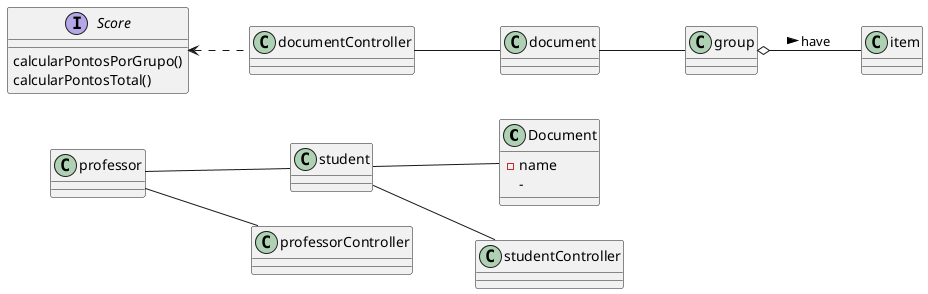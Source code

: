 @startuml
left to right direction
class Document {
    -name
    -

}
class student
class professor
class group
class item
class documentController
class studentController
class professorController
interface Score {
    calcularPontosPorGrupo()
    calcularPontosTotal()
}
document -- group
group o-- item: have >
documentController -- document

student -- studentController
professor -- professorController

professor -- student
student -- Document

Score <.. documentController
@enduml